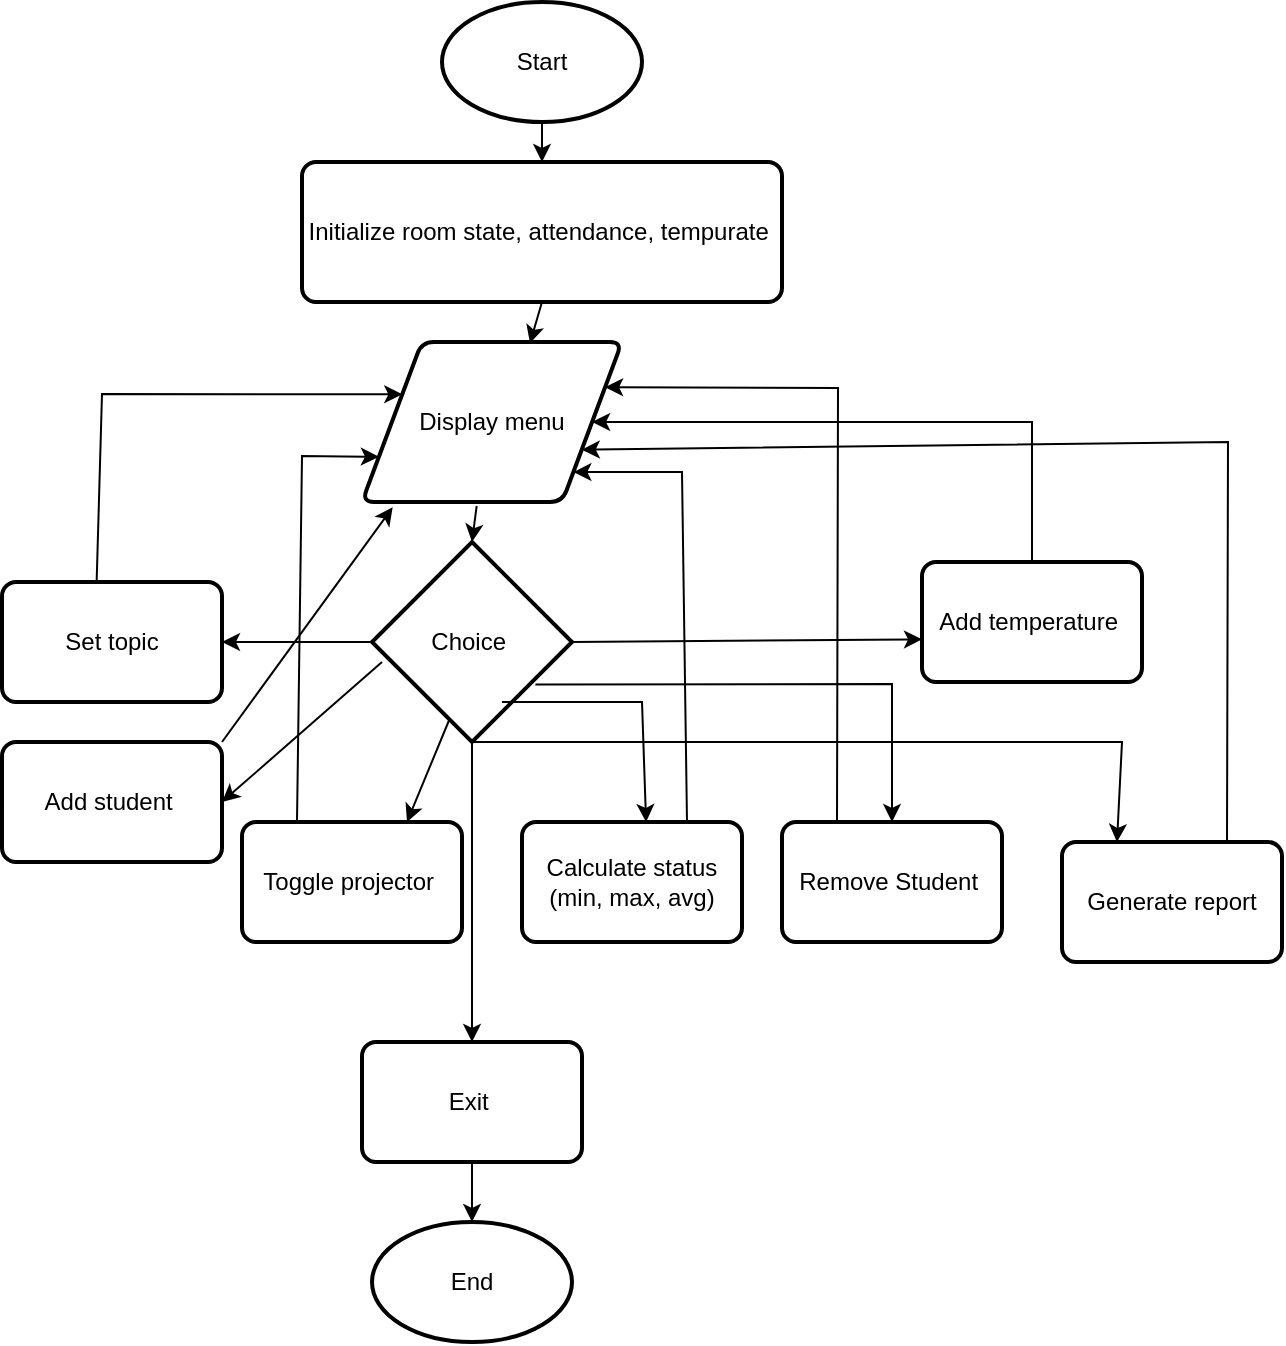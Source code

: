 <mxfile version="28.2.0">
  <diagram name="Page-1" id="m7DBBb_mCaCIAAtDGXFd">
    <mxGraphModel dx="786" dy="451" grid="1" gridSize="10" guides="1" tooltips="1" connect="1" arrows="1" fold="1" page="1" pageScale="1" pageWidth="827" pageHeight="1169" math="0" shadow="0">
      <root>
        <mxCell id="0" />
        <mxCell id="1" parent="0" />
        <mxCell id="PTOjxTS-mJ5EU271UVOq-1" value="Start" style="strokeWidth=2;html=1;shape=mxgraph.flowchart.start_1;whiteSpace=wrap;" vertex="1" parent="1">
          <mxGeometry x="260" y="10" width="100" height="60" as="geometry" />
        </mxCell>
        <mxCell id="PTOjxTS-mJ5EU271UVOq-2" value="Initialize room state, attendance, tempurate&amp;nbsp;" style="rounded=1;whiteSpace=wrap;html=1;absoluteArcSize=1;arcSize=14;strokeWidth=2;" vertex="1" parent="1">
          <mxGeometry x="190" y="90" width="240" height="70" as="geometry" />
        </mxCell>
        <mxCell id="PTOjxTS-mJ5EU271UVOq-3" value="Display menu" style="shape=parallelogram;html=1;strokeWidth=2;perimeter=parallelogramPerimeter;whiteSpace=wrap;rounded=1;arcSize=12;size=0.23;" vertex="1" parent="1">
          <mxGeometry x="220" y="180" width="130" height="80" as="geometry" />
        </mxCell>
        <mxCell id="PTOjxTS-mJ5EU271UVOq-4" value="Choice&amp;nbsp;" style="strokeWidth=2;html=1;shape=mxgraph.flowchart.decision;whiteSpace=wrap;" vertex="1" parent="1">
          <mxGeometry x="225" y="280" width="100" height="100" as="geometry" />
        </mxCell>
        <mxCell id="PTOjxTS-mJ5EU271UVOq-5" value="Set topic" style="rounded=1;whiteSpace=wrap;html=1;absoluteArcSize=1;arcSize=14;strokeWidth=2;" vertex="1" parent="1">
          <mxGeometry x="40" y="300" width="110" height="60" as="geometry" />
        </mxCell>
        <mxCell id="PTOjxTS-mJ5EU271UVOq-6" value="Add student&amp;nbsp;" style="rounded=1;whiteSpace=wrap;html=1;absoluteArcSize=1;arcSize=14;strokeWidth=2;" vertex="1" parent="1">
          <mxGeometry x="40" y="380" width="110" height="60" as="geometry" />
        </mxCell>
        <mxCell id="PTOjxTS-mJ5EU271UVOq-7" value="Toggle projector&amp;nbsp;" style="rounded=1;whiteSpace=wrap;html=1;absoluteArcSize=1;arcSize=14;strokeWidth=2;" vertex="1" parent="1">
          <mxGeometry x="160" y="420" width="110" height="60" as="geometry" />
        </mxCell>
        <mxCell id="PTOjxTS-mJ5EU271UVOq-8" value="Calculate status (min, max, avg)" style="rounded=1;whiteSpace=wrap;html=1;absoluteArcSize=1;arcSize=14;strokeWidth=2;" vertex="1" parent="1">
          <mxGeometry x="300" y="420" width="110" height="60" as="geometry" />
        </mxCell>
        <mxCell id="PTOjxTS-mJ5EU271UVOq-9" value="Remove Student&amp;nbsp;" style="rounded=1;whiteSpace=wrap;html=1;absoluteArcSize=1;arcSize=14;strokeWidth=2;" vertex="1" parent="1">
          <mxGeometry x="430" y="420" width="110" height="60" as="geometry" />
        </mxCell>
        <mxCell id="PTOjxTS-mJ5EU271UVOq-10" value="Generate report" style="rounded=1;whiteSpace=wrap;html=1;absoluteArcSize=1;arcSize=14;strokeWidth=2;" vertex="1" parent="1">
          <mxGeometry x="570" y="430" width="110" height="60" as="geometry" />
        </mxCell>
        <mxCell id="PTOjxTS-mJ5EU271UVOq-11" value="Add temperature&amp;nbsp;" style="rounded=1;whiteSpace=wrap;html=1;absoluteArcSize=1;arcSize=14;strokeWidth=2;" vertex="1" parent="1">
          <mxGeometry x="500" y="290" width="110" height="60" as="geometry" />
        </mxCell>
        <mxCell id="PTOjxTS-mJ5EU271UVOq-12" value="Exit&amp;nbsp;" style="rounded=1;whiteSpace=wrap;html=1;absoluteArcSize=1;arcSize=14;strokeWidth=2;" vertex="1" parent="1">
          <mxGeometry x="220" y="530" width="110" height="60" as="geometry" />
        </mxCell>
        <mxCell id="PTOjxTS-mJ5EU271UVOq-13" value="End" style="strokeWidth=2;html=1;shape=mxgraph.flowchart.start_1;whiteSpace=wrap;" vertex="1" parent="1">
          <mxGeometry x="225" y="620" width="100" height="60" as="geometry" />
        </mxCell>
        <mxCell id="PTOjxTS-mJ5EU271UVOq-14" value="" style="endArrow=classic;html=1;rounded=0;exitX=0.5;exitY=1;exitDx=0;exitDy=0;exitPerimeter=0;entryX=0.5;entryY=0;entryDx=0;entryDy=0;" edge="1" parent="1" source="PTOjxTS-mJ5EU271UVOq-1" target="PTOjxTS-mJ5EU271UVOq-2">
          <mxGeometry width="50" height="50" relative="1" as="geometry">
            <mxPoint x="380" y="300" as="sourcePoint" />
            <mxPoint x="430" y="250" as="targetPoint" />
          </mxGeometry>
        </mxCell>
        <mxCell id="PTOjxTS-mJ5EU271UVOq-15" value="" style="endArrow=classic;html=1;rounded=0;exitX=0.5;exitY=1;exitDx=0;exitDy=0;entryX=0.646;entryY=0.008;entryDx=0;entryDy=0;entryPerimeter=0;" edge="1" parent="1" source="PTOjxTS-mJ5EU271UVOq-2" target="PTOjxTS-mJ5EU271UVOq-3">
          <mxGeometry width="50" height="50" relative="1" as="geometry">
            <mxPoint x="380" y="300" as="sourcePoint" />
            <mxPoint x="430" y="250" as="targetPoint" />
          </mxGeometry>
        </mxCell>
        <mxCell id="PTOjxTS-mJ5EU271UVOq-16" value="" style="endArrow=classic;html=1;rounded=0;exitX=0.441;exitY=1.025;exitDx=0;exitDy=0;exitPerimeter=0;entryX=0.5;entryY=0;entryDx=0;entryDy=0;entryPerimeter=0;" edge="1" parent="1" source="PTOjxTS-mJ5EU271UVOq-3" target="PTOjxTS-mJ5EU271UVOq-4">
          <mxGeometry width="50" height="50" relative="1" as="geometry">
            <mxPoint x="380" y="300" as="sourcePoint" />
            <mxPoint x="430" y="250" as="targetPoint" />
          </mxGeometry>
        </mxCell>
        <mxCell id="PTOjxTS-mJ5EU271UVOq-17" value="" style="endArrow=classic;html=1;rounded=0;exitX=1;exitY=0.5;exitDx=0;exitDy=0;exitPerimeter=0;entryX=0;entryY=0.644;entryDx=0;entryDy=0;entryPerimeter=0;" edge="1" parent="1" source="PTOjxTS-mJ5EU271UVOq-4" target="PTOjxTS-mJ5EU271UVOq-11">
          <mxGeometry width="50" height="50" relative="1" as="geometry">
            <mxPoint x="380" y="300" as="sourcePoint" />
            <mxPoint x="430" y="250" as="targetPoint" />
          </mxGeometry>
        </mxCell>
        <mxCell id="PTOjxTS-mJ5EU271UVOq-18" value="" style="endArrow=classic;html=1;rounded=0;exitX=0.5;exitY=1;exitDx=0;exitDy=0;exitPerimeter=0;entryX=0.25;entryY=0;entryDx=0;entryDy=0;" edge="1" parent="1" source="PTOjxTS-mJ5EU271UVOq-4" target="PTOjxTS-mJ5EU271UVOq-10">
          <mxGeometry width="50" height="50" relative="1" as="geometry">
            <mxPoint x="380" y="300" as="sourcePoint" />
            <mxPoint x="430" y="250" as="targetPoint" />
            <Array as="points">
              <mxPoint x="600" y="380" />
            </Array>
          </mxGeometry>
        </mxCell>
        <mxCell id="PTOjxTS-mJ5EU271UVOq-19" value="" style="endArrow=classic;html=1;rounded=0;exitX=0.817;exitY=0.713;exitDx=0;exitDy=0;exitPerimeter=0;entryX=0.5;entryY=0;entryDx=0;entryDy=0;" edge="1" parent="1" source="PTOjxTS-mJ5EU271UVOq-4" target="PTOjxTS-mJ5EU271UVOq-9">
          <mxGeometry width="50" height="50" relative="1" as="geometry">
            <mxPoint x="380" y="300" as="sourcePoint" />
            <mxPoint x="430" y="250" as="targetPoint" />
            <Array as="points">
              <mxPoint x="485" y="351" />
            </Array>
          </mxGeometry>
        </mxCell>
        <mxCell id="PTOjxTS-mJ5EU271UVOq-20" value="" style="endArrow=classic;html=1;rounded=0;exitX=0.65;exitY=0.8;exitDx=0;exitDy=0;exitPerimeter=0;entryX=0.564;entryY=0;entryDx=0;entryDy=0;entryPerimeter=0;" edge="1" parent="1" source="PTOjxTS-mJ5EU271UVOq-4" target="PTOjxTS-mJ5EU271UVOq-8">
          <mxGeometry width="50" height="50" relative="1" as="geometry">
            <mxPoint x="380" y="300" as="sourcePoint" />
            <mxPoint x="430" y="250" as="targetPoint" />
            <Array as="points">
              <mxPoint x="360" y="360" />
            </Array>
          </mxGeometry>
        </mxCell>
        <mxCell id="PTOjxTS-mJ5EU271UVOq-21" value="" style="endArrow=classic;html=1;rounded=0;exitX=0.39;exitY=0.88;exitDx=0;exitDy=0;exitPerimeter=0;entryX=0.75;entryY=0;entryDx=0;entryDy=0;" edge="1" parent="1" source="PTOjxTS-mJ5EU271UVOq-4" target="PTOjxTS-mJ5EU271UVOq-7">
          <mxGeometry width="50" height="50" relative="1" as="geometry">
            <mxPoint x="380" y="300" as="sourcePoint" />
            <mxPoint x="430" y="250" as="targetPoint" />
          </mxGeometry>
        </mxCell>
        <mxCell id="PTOjxTS-mJ5EU271UVOq-22" value="" style="endArrow=classic;html=1;rounded=0;entryX=1;entryY=0.5;entryDx=0;entryDy=0;" edge="1" parent="1" target="PTOjxTS-mJ5EU271UVOq-6">
          <mxGeometry width="50" height="50" relative="1" as="geometry">
            <mxPoint x="230" y="340" as="sourcePoint" />
            <mxPoint x="430" y="250" as="targetPoint" />
          </mxGeometry>
        </mxCell>
        <mxCell id="PTOjxTS-mJ5EU271UVOq-23" value="" style="endArrow=classic;html=1;rounded=0;exitX=0;exitY=0.5;exitDx=0;exitDy=0;exitPerimeter=0;entryX=1;entryY=0.5;entryDx=0;entryDy=0;" edge="1" parent="1" source="PTOjxTS-mJ5EU271UVOq-4" target="PTOjxTS-mJ5EU271UVOq-5">
          <mxGeometry width="50" height="50" relative="1" as="geometry">
            <mxPoint x="380" y="300" as="sourcePoint" />
            <mxPoint x="430" y="250" as="targetPoint" />
          </mxGeometry>
        </mxCell>
        <mxCell id="PTOjxTS-mJ5EU271UVOq-24" value="" style="endArrow=classic;html=1;rounded=0;exitX=0.5;exitY=1;exitDx=0;exitDy=0;exitPerimeter=0;entryX=0.5;entryY=0;entryDx=0;entryDy=0;" edge="1" parent="1" source="PTOjxTS-mJ5EU271UVOq-4" target="PTOjxTS-mJ5EU271UVOq-12">
          <mxGeometry width="50" height="50" relative="1" as="geometry">
            <mxPoint x="380" y="500" as="sourcePoint" />
            <mxPoint x="430" y="450" as="targetPoint" />
          </mxGeometry>
        </mxCell>
        <mxCell id="PTOjxTS-mJ5EU271UVOq-26" value="" style="endArrow=classic;html=1;rounded=0;exitX=0.5;exitY=1;exitDx=0;exitDy=0;entryX=0.5;entryY=0;entryDx=0;entryDy=0;entryPerimeter=0;" edge="1" parent="1" source="PTOjxTS-mJ5EU271UVOq-12" target="PTOjxTS-mJ5EU271UVOq-13">
          <mxGeometry width="50" height="50" relative="1" as="geometry">
            <mxPoint x="380" y="500" as="sourcePoint" />
            <mxPoint x="430" y="450" as="targetPoint" />
          </mxGeometry>
        </mxCell>
        <mxCell id="PTOjxTS-mJ5EU271UVOq-27" value="" style="endArrow=classic;html=1;rounded=0;exitX=0.5;exitY=0;exitDx=0;exitDy=0;" edge="1" parent="1" source="PTOjxTS-mJ5EU271UVOq-11" target="PTOjxTS-mJ5EU271UVOq-3">
          <mxGeometry width="50" height="50" relative="1" as="geometry">
            <mxPoint x="380" y="400" as="sourcePoint" />
            <mxPoint x="430" y="350" as="targetPoint" />
            <Array as="points">
              <mxPoint x="555" y="220" />
            </Array>
          </mxGeometry>
        </mxCell>
        <mxCell id="PTOjxTS-mJ5EU271UVOq-28" value="" style="endArrow=classic;html=1;rounded=0;exitX=0.75;exitY=0;exitDx=0;exitDy=0;entryX=1;entryY=0.75;entryDx=0;entryDy=0;" edge="1" parent="1" source="PTOjxTS-mJ5EU271UVOq-10" target="PTOjxTS-mJ5EU271UVOq-3">
          <mxGeometry width="50" height="50" relative="1" as="geometry">
            <mxPoint x="380" y="400" as="sourcePoint" />
            <mxPoint x="430" y="350" as="targetPoint" />
            <Array as="points">
              <mxPoint x="653" y="230" />
            </Array>
          </mxGeometry>
        </mxCell>
        <mxCell id="PTOjxTS-mJ5EU271UVOq-30" value="" style="endArrow=classic;html=1;rounded=0;exitX=0.25;exitY=0;exitDx=0;exitDy=0;entryX=1;entryY=0.25;entryDx=0;entryDy=0;" edge="1" parent="1" source="PTOjxTS-mJ5EU271UVOq-9" target="PTOjxTS-mJ5EU271UVOq-3">
          <mxGeometry width="50" height="50" relative="1" as="geometry">
            <mxPoint x="380" y="400" as="sourcePoint" />
            <mxPoint x="430" y="350" as="targetPoint" />
            <Array as="points">
              <mxPoint x="458" y="203" />
            </Array>
          </mxGeometry>
        </mxCell>
        <mxCell id="PTOjxTS-mJ5EU271UVOq-31" value="" style="endArrow=classic;html=1;rounded=0;entryX=1;entryY=1;entryDx=0;entryDy=0;exitX=0.75;exitY=0;exitDx=0;exitDy=0;" edge="1" parent="1" source="PTOjxTS-mJ5EU271UVOq-8" target="PTOjxTS-mJ5EU271UVOq-3">
          <mxGeometry width="50" height="50" relative="1" as="geometry">
            <mxPoint x="380" y="410" as="sourcePoint" />
            <mxPoint x="430" y="350" as="targetPoint" />
            <Array as="points">
              <mxPoint x="380" y="245" />
            </Array>
          </mxGeometry>
        </mxCell>
        <mxCell id="PTOjxTS-mJ5EU271UVOq-32" value="" style="endArrow=classic;html=1;rounded=0;entryX=0;entryY=0.25;entryDx=0;entryDy=0;exitX=0.43;exitY=0.011;exitDx=0;exitDy=0;exitPerimeter=0;" edge="1" parent="1" source="PTOjxTS-mJ5EU271UVOq-5" target="PTOjxTS-mJ5EU271UVOq-3">
          <mxGeometry width="50" height="50" relative="1" as="geometry">
            <mxPoint x="95" y="300" as="sourcePoint" />
            <mxPoint x="430" y="350" as="targetPoint" />
            <Array as="points">
              <mxPoint x="90" y="206" />
            </Array>
          </mxGeometry>
        </mxCell>
        <mxCell id="PTOjxTS-mJ5EU271UVOq-33" value="" style="endArrow=classic;html=1;rounded=0;exitX=0.25;exitY=0;exitDx=0;exitDy=0;entryX=0;entryY=0.75;entryDx=0;entryDy=0;" edge="1" parent="1" source="PTOjxTS-mJ5EU271UVOq-7" target="PTOjxTS-mJ5EU271UVOq-3">
          <mxGeometry width="50" height="50" relative="1" as="geometry">
            <mxPoint x="380" y="400" as="sourcePoint" />
            <mxPoint x="430" y="350" as="targetPoint" />
            <Array as="points">
              <mxPoint x="190" y="237" />
            </Array>
          </mxGeometry>
        </mxCell>
        <mxCell id="PTOjxTS-mJ5EU271UVOq-34" value="" style="endArrow=classic;html=1;rounded=0;exitX=1;exitY=0;exitDx=0;exitDy=0;entryX=0.118;entryY=1.033;entryDx=0;entryDy=0;entryPerimeter=0;" edge="1" parent="1" source="PTOjxTS-mJ5EU271UVOq-6" target="PTOjxTS-mJ5EU271UVOq-3">
          <mxGeometry width="50" height="50" relative="1" as="geometry">
            <mxPoint x="380" y="400" as="sourcePoint" />
            <mxPoint x="430" y="350" as="targetPoint" />
          </mxGeometry>
        </mxCell>
      </root>
    </mxGraphModel>
  </diagram>
</mxfile>
